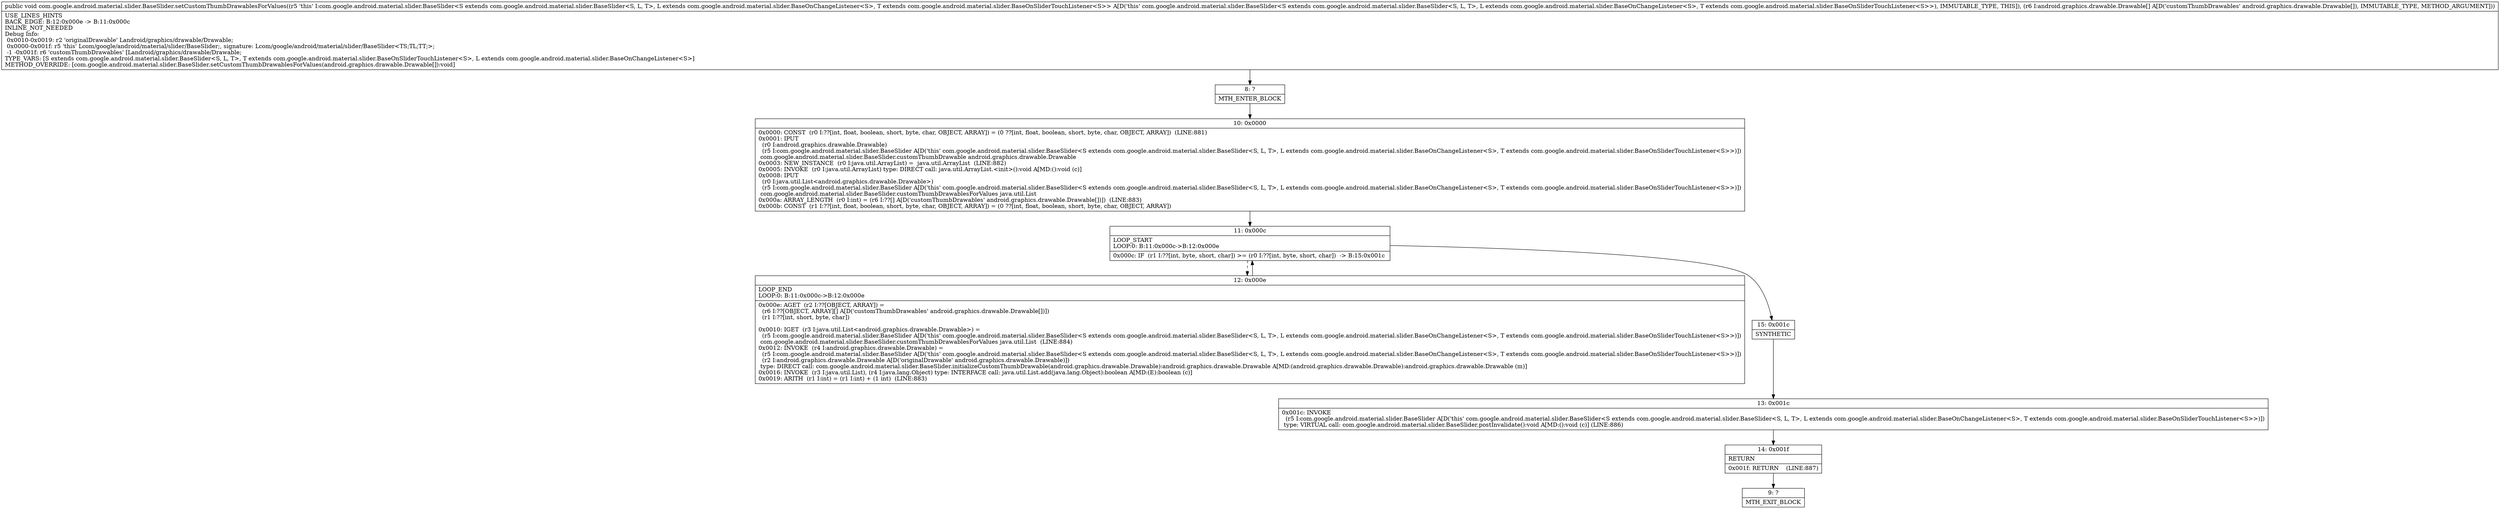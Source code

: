 digraph "CFG forcom.google.android.material.slider.BaseSlider.setCustomThumbDrawablesForValues([Landroid\/graphics\/drawable\/Drawable;)V" {
Node_8 [shape=record,label="{8\:\ ?|MTH_ENTER_BLOCK\l}"];
Node_10 [shape=record,label="{10\:\ 0x0000|0x0000: CONST  (r0 I:??[int, float, boolean, short, byte, char, OBJECT, ARRAY]) = (0 ??[int, float, boolean, short, byte, char, OBJECT, ARRAY])  (LINE:881)\l0x0001: IPUT  \l  (r0 I:android.graphics.drawable.Drawable)\l  (r5 I:com.google.android.material.slider.BaseSlider A[D('this' com.google.android.material.slider.BaseSlider\<S extends com.google.android.material.slider.BaseSlider\<S, L, T\>, L extends com.google.android.material.slider.BaseOnChangeListener\<S\>, T extends com.google.android.material.slider.BaseOnSliderTouchListener\<S\>\>)])\l com.google.android.material.slider.BaseSlider.customThumbDrawable android.graphics.drawable.Drawable \l0x0003: NEW_INSTANCE  (r0 I:java.util.ArrayList) =  java.util.ArrayList  (LINE:882)\l0x0005: INVOKE  (r0 I:java.util.ArrayList) type: DIRECT call: java.util.ArrayList.\<init\>():void A[MD:():void (c)]\l0x0008: IPUT  \l  (r0 I:java.util.List\<android.graphics.drawable.Drawable\>)\l  (r5 I:com.google.android.material.slider.BaseSlider A[D('this' com.google.android.material.slider.BaseSlider\<S extends com.google.android.material.slider.BaseSlider\<S, L, T\>, L extends com.google.android.material.slider.BaseOnChangeListener\<S\>, T extends com.google.android.material.slider.BaseOnSliderTouchListener\<S\>\>)])\l com.google.android.material.slider.BaseSlider.customThumbDrawablesForValues java.util.List \l0x000a: ARRAY_LENGTH  (r0 I:int) = (r6 I:??[] A[D('customThumbDrawables' android.graphics.drawable.Drawable[])])  (LINE:883)\l0x000b: CONST  (r1 I:??[int, float, boolean, short, byte, char, OBJECT, ARRAY]) = (0 ??[int, float, boolean, short, byte, char, OBJECT, ARRAY]) \l}"];
Node_11 [shape=record,label="{11\:\ 0x000c|LOOP_START\lLOOP:0: B:11:0x000c\-\>B:12:0x000e\l|0x000c: IF  (r1 I:??[int, byte, short, char]) \>= (r0 I:??[int, byte, short, char])  \-\> B:15:0x001c \l}"];
Node_12 [shape=record,label="{12\:\ 0x000e|LOOP_END\lLOOP:0: B:11:0x000c\-\>B:12:0x000e\l|0x000e: AGET  (r2 I:??[OBJECT, ARRAY]) = \l  (r6 I:??[OBJECT, ARRAY][] A[D('customThumbDrawables' android.graphics.drawable.Drawable[])])\l  (r1 I:??[int, short, byte, char])\l \l0x0010: IGET  (r3 I:java.util.List\<android.graphics.drawable.Drawable\>) = \l  (r5 I:com.google.android.material.slider.BaseSlider A[D('this' com.google.android.material.slider.BaseSlider\<S extends com.google.android.material.slider.BaseSlider\<S, L, T\>, L extends com.google.android.material.slider.BaseOnChangeListener\<S\>, T extends com.google.android.material.slider.BaseOnSliderTouchListener\<S\>\>)])\l com.google.android.material.slider.BaseSlider.customThumbDrawablesForValues java.util.List  (LINE:884)\l0x0012: INVOKE  (r4 I:android.graphics.drawable.Drawable) = \l  (r5 I:com.google.android.material.slider.BaseSlider A[D('this' com.google.android.material.slider.BaseSlider\<S extends com.google.android.material.slider.BaseSlider\<S, L, T\>, L extends com.google.android.material.slider.BaseOnChangeListener\<S\>, T extends com.google.android.material.slider.BaseOnSliderTouchListener\<S\>\>)])\l  (r2 I:android.graphics.drawable.Drawable A[D('originalDrawable' android.graphics.drawable.Drawable)])\l type: DIRECT call: com.google.android.material.slider.BaseSlider.initializeCustomThumbDrawable(android.graphics.drawable.Drawable):android.graphics.drawable.Drawable A[MD:(android.graphics.drawable.Drawable):android.graphics.drawable.Drawable (m)]\l0x0016: INVOKE  (r3 I:java.util.List), (r4 I:java.lang.Object) type: INTERFACE call: java.util.List.add(java.lang.Object):boolean A[MD:(E):boolean (c)]\l0x0019: ARITH  (r1 I:int) = (r1 I:int) + (1 int)  (LINE:883)\l}"];
Node_15 [shape=record,label="{15\:\ 0x001c|SYNTHETIC\l}"];
Node_13 [shape=record,label="{13\:\ 0x001c|0x001c: INVOKE  \l  (r5 I:com.google.android.material.slider.BaseSlider A[D('this' com.google.android.material.slider.BaseSlider\<S extends com.google.android.material.slider.BaseSlider\<S, L, T\>, L extends com.google.android.material.slider.BaseOnChangeListener\<S\>, T extends com.google.android.material.slider.BaseOnSliderTouchListener\<S\>\>)])\l type: VIRTUAL call: com.google.android.material.slider.BaseSlider.postInvalidate():void A[MD:():void (c)] (LINE:886)\l}"];
Node_14 [shape=record,label="{14\:\ 0x001f|RETURN\l|0x001f: RETURN    (LINE:887)\l}"];
Node_9 [shape=record,label="{9\:\ ?|MTH_EXIT_BLOCK\l}"];
MethodNode[shape=record,label="{public void com.google.android.material.slider.BaseSlider.setCustomThumbDrawablesForValues((r5 'this' I:com.google.android.material.slider.BaseSlider\<S extends com.google.android.material.slider.BaseSlider\<S, L, T\>, L extends com.google.android.material.slider.BaseOnChangeListener\<S\>, T extends com.google.android.material.slider.BaseOnSliderTouchListener\<S\>\> A[D('this' com.google.android.material.slider.BaseSlider\<S extends com.google.android.material.slider.BaseSlider\<S, L, T\>, L extends com.google.android.material.slider.BaseOnChangeListener\<S\>, T extends com.google.android.material.slider.BaseOnSliderTouchListener\<S\>\>), IMMUTABLE_TYPE, THIS]), (r6 I:android.graphics.drawable.Drawable[] A[D('customThumbDrawables' android.graphics.drawable.Drawable[]), IMMUTABLE_TYPE, METHOD_ARGUMENT]))  | USE_LINES_HINTS\lBACK_EDGE: B:12:0x000e \-\> B:11:0x000c\lINLINE_NOT_NEEDED\lDebug Info:\l  0x0010\-0x0019: r2 'originalDrawable' Landroid\/graphics\/drawable\/Drawable;\l  0x0000\-0x001f: r5 'this' Lcom\/google\/android\/material\/slider\/BaseSlider;, signature: Lcom\/google\/android\/material\/slider\/BaseSlider\<TS;TL;TT;\>;\l  \-1 \-0x001f: r6 'customThumbDrawables' [Landroid\/graphics\/drawable\/Drawable;\lTYPE_VARS: [S extends com.google.android.material.slider.BaseSlider\<S, L, T\>, T extends com.google.android.material.slider.BaseOnSliderTouchListener\<S\>, L extends com.google.android.material.slider.BaseOnChangeListener\<S\>]\lMETHOD_OVERRIDE: [com.google.android.material.slider.BaseSlider.setCustomThumbDrawablesForValues(android.graphics.drawable.Drawable[]):void]\l}"];
MethodNode -> Node_8;Node_8 -> Node_10;
Node_10 -> Node_11;
Node_11 -> Node_12[style=dashed];
Node_11 -> Node_15;
Node_12 -> Node_11;
Node_15 -> Node_13;
Node_13 -> Node_14;
Node_14 -> Node_9;
}

